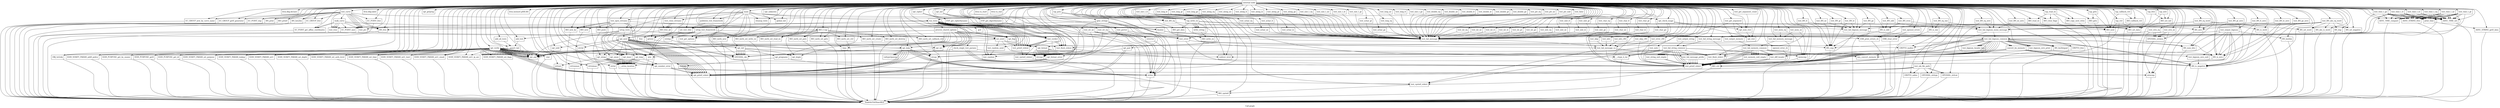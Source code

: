 digraph "Call graph" {
	label="Call graph";

	Node0x55d30aeca0b0 [shape=record,label="{external node}"];
	Node0x55d30aeca0b0 -> Node0x55d30aec8ff0;
	Node0x55d30aeca0b0 -> Node0x55d30aec9050;
	Node0x55d30aeca0b0 -> Node0x55d30af050c0;
	Node0x55d30aeca0b0 -> Node0x55d30af05130;
	Node0x55d30aeca0b0 -> Node0x55d30af051a0;
	Node0x55d30aeca0b0 -> Node0x55d30af051d0;
	Node0x55d30aeca0b0 -> Node0x55d30af052f0;
	Node0x55d30aeca0b0 -> Node0x55d30af053d0;
	Node0x55d30aeca0b0 -> Node0x55d30af05440;
	Node0x55d30aeca0b0 -> Node0x55d30af054b0;
	Node0x55d30aeca0b0 -> Node0x55d30aecb630;
	Node0x55d30aeca0b0 -> Node0x55d30aecae60;
	Node0x55d30aeca0b0 -> Node0x55d30aecaed0;
	Node0x55d30aeca0b0 -> Node0x55d30aecaf40;
	Node0x55d30aeca0b0 -> Node0x55d30aecb450;
	Node0x55d30aeca0b0 -> Node0x55d30aecb480;
	Node0x55d30aeca0b0 -> Node0x55d30aecb530;
	Node0x55d30aeca0b0 -> Node0x55d30aecbbd0;
	Node0x55d30aeca0b0 -> Node0x55d30aecbc40;
	Node0x55d30aeca0b0 -> Node0x55d30aecbce0;
	Node0x55d30aeca0b0 -> Node0x55d30aecbd80;
	Node0x55d30aeca0b0 -> Node0x55d30aecbdf0;
	Node0x55d30aeca0b0 -> Node0x55d30aea1940;
	Node0x55d30aeca0b0 -> Node0x55d30aea1970;
	Node0x55d30aeca0b0 -> Node0x55d30aea1a20;
	Node0x55d30aeca0b0 -> Node0x55d30aea1af0;
	Node0x55d30aeca0b0 -> Node0x55d30aea1b90;
	Node0x55d30aeca0b0 -> Node0x55d30aea1c00;
	Node0x55d30aeca0b0 -> Node0x55d30aea20c0;
	Node0x55d30aeca0b0 -> Node0x55d30aea2160;
	Node0x55d30aeca0b0 -> Node0x55d30aea21d0;
	Node0x55d30aeca0b0 -> Node0x55d30aea2270;
	Node0x55d30aeca0b0 -> Node0x55d30aea22a0;
	Node0x55d30aeca0b0 -> Node0x55d30aea2350;
	Node0x55d30aeca0b0 -> Node0x55d30aea2380;
	Node0x55d30aeca0b0 -> Node0x55d30aea23f0;
	Node0x55d30aeca0b0 -> Node0x55d30aea2610;
	Node0x55d30aeca0b0 -> Node0x55d30aea2680;
	Node0x55d30aeca0b0 -> Node0x55d30aec9020;
	Node0x55d30aeca0b0 -> Node0x55d30aea2720;
	Node0x55d30aeca0b0 -> Node0x55d30aea2890;
	Node0x55d30aeca0b0 -> Node0x55d30aea28c0;
	Node0x55d30aeca0b0 -> Node0x55d30b13bfd0;
	Node0x55d30aeca0b0 -> Node0x55d30b13c000;
	Node0x55d30aeca0b0 -> Node0x55d30b13c0e0;
	Node0x55d30aeca0b0 -> Node0x55d30af04fe0;
	Node0x55d30aeca0b0 -> Node0x55d30b13c110;
	Node0x55d30aeca0b0 -> Node0x55d30b13c2d0;
	Node0x55d30aeca0b0 -> Node0x55d30b13c340;
	Node0x55d30aeca0b0 -> Node0x55d30b13c3b0;
	Node0x55d30aeca0b0 -> Node0x55d30b13c420;
	Node0x55d30aeca0b0 -> Node0x55d30b13c490;
	Node0x55d30aeca0b0 -> Node0x55d30b13c500;
	Node0x55d30aeca0b0 -> Node0x55d30b13c570;
	Node0x55d30aeca0b0 -> Node0x55d30b13c5e0;
	Node0x55d30aeca0b0 -> Node0x55d30b13c650;
	Node0x55d30aeca0b0 -> Node0x55d30b13c6c0;
	Node0x55d30aeca0b0 -> Node0x55d30b13c730;
	Node0x55d30aeca0b0 -> Node0x55d30b13cfb0;
	Node0x55d30aeca0b0 -> Node0x55d30b13d020;
	Node0x55d30aeca0b0 -> Node0x55d30b13d090;
	Node0x55d30aeca0b0 -> Node0x55d30b13d100;
	Node0x55d30aeca0b0 -> Node0x55d30aec9080;
	Node0x55d30aeca0b0 -> Node0x55d30b13d4a0;
	Node0x55d30aeca0b0 -> Node0x55d30b13d430;
	Node0x55d30aeca0b0 -> Node0x55d30b13b750;
	Node0x55d30aeca0b0 -> Node0x55d30b13b820;
	Node0x55d30aeca0b0 -> Node0x55d30b13b890;
	Node0x55d30aeca0b0 -> Node0x55d30b13b900;
	Node0x55d30aeca0b0 -> Node0x55d30b13b970;
	Node0x55d30aeca0b0 -> Node0x55d30b13ba10;
	Node0x55d30aeca0b0 -> Node0x55d30b13ba40;
	Node0x55d30aeca0b0 -> Node0x55d30b13bb90;
	Node0x55d30aeca0b0 -> Node0x55d30b13bc00;
	Node0x55d30aeca0b0 -> Node0x55d30b13bce0;
	Node0x55d30aeca0b0 -> Node0x55d30b13bd50;
	Node0x55d30aeca0b0 -> Node0x55d30b13be50;
	Node0x55d30aeca0b0 -> Node0x55d30b13bec0;
	Node0x55d30aeca0b0 -> Node0x55d30b13e590;
	Node0x55d30aeca0b0 -> Node0x55d30b13e600;
	Node0x55d30aeca0b0 -> Node0x55d30b13e6d0;
	Node0x55d30aeca0b0 -> Node0x55d30b13e770;
	Node0x55d30aeca0b0 -> Node0x55d30b13e7e0;
	Node0x55d30aeca0b0 -> Node0x55d30b13e8b0;
	Node0x55d30aeca0b0 -> Node0x55d30af05050;
	Node0x55d30aeca0b0 -> Node0x55d30b13e950;
	Node0x55d30aeca0b0 -> Node0x55d30b13ea20;
	Node0x55d30aeca0b0 -> Node0x55d30b13eac0;
	Node0x55d30aeca0b0 -> Node0x55d30b13eb30;
	Node0x55d30aeca0b0 -> Node0x55d30b13eba0;
	Node0x55d30aeca0b0 -> Node0x55d30af081e0;
	Node0x55d30aeca0b0 -> Node0x55d30af08470;
	Node0x55d30aeca0b0 -> Node0x55d30af084e0;
	Node0x55d30aeca0b0 -> Node0x55d30af08580;
	Node0x55d30aeca0b0 -> Node0x55d30af08620;
	Node0x55d30aeca0b0 -> Node0x55d30af086c0;
	Node0x55d30aeca0b0 -> Node0x55d30b13ed30;
	Node0x55d30aeca0b0 -> Node0x55d30af08f10;
	Node0x55d30aeca0b0 -> Node0x55d30af08fb0;
	Node0x55d30aeca0b0 -> Node0x55d30af09020;
	Node0x55d30aeca0b0 -> Node0x55d30af09260;
	Node0x55d30aeca0b0 -> Node0x55d30af09300;
	Node0x55d30aeca0b0 -> Node0x55d30af09480;
	Node0x55d30aeca0b0 -> Node0x55d30af094b0;
	Node0x55d30aeca0b0 -> Node0x55d30af09560;
	Node0x55d30aeca0b0 -> Node0x55d30af096e0;
	Node0x55d30aeca0b0 -> Node0x55d30af097e0;
	Node0x55d30aeca0b0 -> Node0x55d30af09ab0;
	Node0x55d30aeca0b0 -> Node0x55d30af09b50;
	Node0x55d30aeca0b0 -> Node0x55d30af09a40;
	Node0x55d30aeca0b0 -> Node0x55d30aea1b60;
	Node0x55d30aeca0b0 -> Node0x55d30af08210;
	Node0x55d30aeca0b0 -> Node0x55d30af09050;
	Node0x55d30aeca0b0 -> Node0x55d30af08760;
	Node0x55d30aeca0b0 -> Node0x55d30af082c0;
	Node0x55d30aeca0b0 -> Node0x55d30b13bc30;
	Node0x55d30aeca0b0 -> Node0x55d30af09d10;
	Node0x55d30aeca0b0 -> Node0x55d30af0a1c0;
	Node0x55d30aeca0b0 -> Node0x55d30af09db0;
	Node0x55d30aeca0b0 -> Node0x55d30af0a420;
	Node0x55d30aeca0b0 -> Node0x55d30af09d40;
	Node0x55d30aeca0b0 -> Node0x55d30af0a610;
	Node0x55d30aeca0b0 -> Node0x55d30af09ef0;
	Node0x55d30aeca0b0 -> Node0x55d30af0a6b0;
	Node0x55d30aeca0b0 -> Node0x55d30af09f60;
	Node0x55d30aeca0b0 -> Node0x55d30af0a810;
	Node0x55d30aeca0b0 -> Node0x55d30af09fd0;
	Node0x55d30aeca0b0 -> Node0x55d30af0a990;
	Node0x55d30aeca0b0 -> Node0x55d30af0a040;
	Node0x55d30aeca0b0 -> Node0x55d30b13d580;
	Node0x55d30aeca0b0 -> Node0x55d30af0a0b0;
	Node0x55d30aeca0b0 -> Node0x55d30b13d670;
	Node0x55d30aeca0b0 -> Node0x55d30af0a120;
	Node0x55d30aeca0b0 -> Node0x55d30af0a230;
	Node0x55d30aeca0b0 -> Node0x55d30b13d710;
	Node0x55d30aeca0b0 -> Node0x55d30af0a260;
	Node0x55d30aeca0b0 -> Node0x55d30af0aa30;
	Node0x55d30aeca0b0 -> Node0x55d30af0a750;
	Node0x55d30aeca0b0 -> Node0x55d30af0a4c0;
	Node0x55d30aeca0b0 -> Node0x55d30af0a450;
	Node0x55d30aeca0b0 -> Node0x55d30af0a570;
	Node0x55d30aeca0b0 -> Node0x55d30af0a2d0;
	Node0x55d30aeca0b0 -> Node0x55d30b13d980;
	Node0x55d30aeca0b0 -> Node0x55d30af09810;
	Node0x55d30aeca0b0 -> Node0x55d30b13da50;
	Node0x55d30aeca0b0 -> Node0x55d30b13da80;
	Node0x55d30aeca0b0 -> Node0x55d30b13dd80;
	Node0x55d30aeca0b0 -> Node0x55d30b13de60;
	Node0x55d30aeca0b0 -> Node0x55d30aec90b0;
	Node0x55d30aeca0b0 -> Node0x55d30b13de90;
	Node0x55d30aeca0b0 -> Node0x55d30b13dfc0;
	Node0x55d30aeca0b0 -> Node0x55d30b13e110;
	Node0x55d30aeca0b0 -> Node0x55d30b13e140;
	Node0x55d30aeca0b0 -> Node0x55d30b13e2b0;
	Node0x55d30aeca0b0 -> Node0x55d30b13e2e0;
	Node0x55d30aeca0b0 -> Node0x55d30b13e350;
	Node0x55d30aeca0b0 -> Node0x55d30b13e520;
	Node0x55d30aeca0b0 -> Node0x55d30af0aad0;
	Node0x55d30aeca0b0 -> Node0x55d30af0ab70;
	Node0x55d30aeca0b0 -> Node0x55d30af0ac10;
	Node0x55d30aeca0b0 -> Node0x55d30af0acb0;
	Node0x55d30aeca0b0 -> Node0x55d30af0ad50;
	Node0x55d30aeca0b0 -> Node0x55d30af0adf0;
	Node0x55d30aeca0b0 -> Node0x55d30af0ae90;
	Node0x55d30aeca0b0 -> Node0x55d30af0af30;
	Node0x55d30aeca0b0 -> Node0x55d30af0afd0;
	Node0x55d30aeca0b0 -> Node0x55d30af0b070;
	Node0x55d30aeca0b0 -> Node0x55d30af0b110;
	Node0x55d30aeca0b0 -> Node0x55d30af0b1b0;
	Node0x55d30aeca0b0 -> Node0x55d30af0b250;
	Node0x55d30aeca0b0 -> Node0x55d30af0b2f0;
	Node0x55d30aeca0b0 -> Node0x55d30af0b390;
	Node0x55d30aeca0b0 -> Node0x55d30af0b430;
	Node0x55d30aeca0b0 -> Node0x55d30af0b4d0;
	Node0x55d30aeca0b0 -> Node0x55d30af0b570;
	Node0x55d30aeca0b0 -> Node0x55d30af0b610;
	Node0x55d30aeca0b0 -> Node0x55d30af0b6b0;
	Node0x55d30aeca0b0 -> Node0x55d30af0b750;
	Node0x55d30aeca0b0 -> Node0x55d30af0b7f0;
	Node0x55d30aeca0b0 -> Node0x55d30af0b890;
	Node0x55d30aeca0b0 -> Node0x55d30af0b930;
	Node0x55d30aeca0b0 -> Node0x55d30af0b9d0;
	Node0x55d30aeca0b0 -> Node0x55d30af0ba70;
	Node0x55d30aeca0b0 -> Node0x55d30af0bb10;
	Node0x55d30aeca0b0 -> Node0x55d30af0bbb0;
	Node0x55d30aeca0b0 -> Node0x55d30af0bc50;
	Node0x55d30aeca0b0 -> Node0x55d30af0bcf0;
	Node0x55d30aeca0b0 -> Node0x55d30af0bd90;
	Node0x55d30aeca0b0 -> Node0x55d30af0be30;
	Node0x55d30aeca0b0 -> Node0x55d30af0bed0;
	Node0x55d30aeca0b0 -> Node0x55d30af0bf70;
	Node0x55d30aeca0b0 -> Node0x55d30af0c010;
	Node0x55d30aeca0b0 -> Node0x55d30aebec20;
	Node0x55d30aeca0b0 -> Node0x55d30aebecc0;
	Node0x55d30aeca0b0 -> Node0x55d30aebed60;
	Node0x55d30aeca0b0 -> Node0x55d30aebee00;
	Node0x55d30aeca0b0 -> Node0x55d30aebeea0;
	Node0x55d30aeca0b0 -> Node0x55d30aebef40;
	Node0x55d30aeca0b0 -> Node0x55d30aebefe0;
	Node0x55d30aeca0b0 -> Node0x55d30aebf080;
	Node0x55d30aeca0b0 -> Node0x55d30aebf120;
	Node0x55d30aeca0b0 -> Node0x55d30aebf1c0;
	Node0x55d30aeca0b0 -> Node0x55d30aebf260;
	Node0x55d30aeca0b0 -> Node0x55d30aebf300;
	Node0x55d30aeca0b0 -> Node0x55d30aebf3a0;
	Node0x55d30aeca0b0 -> Node0x55d30aebf440;
	Node0x55d30aeca0b0 -> Node0x55d30af05240;
	Node0x55d30aeca0b0 -> Node0x55d30af05520;
	Node0x55d30aeca0b0 -> Node0x55d30aebf540;
	Node0x55d30aeca0b0 -> Node0x55d30aebf5e0;
	Node0x55d30aeca0b0 -> Node0x55d30aebf7a0;
	Node0x55d30aeca0b0 -> Node0x55d30aebf7d0;
	Node0x55d30aeca0b0 -> Node0x55d30aebf940;
	Node0x55d30aeca0b0 -> Node0x55d30aebfa40;
	Node0x55d30aeca0b0 -> Node0x55d30aebfa70;
	Node0x55d30aeca0b0 -> Node0x55d30aebfbb0;
	Node0x55d30aeca0b0 -> Node0x55d30aebfcc0;
	Node0x55d30aeca0b0 -> Node0x55d30af05590;
	Node0x55d30aeca0b0 -> Node0x55d30aebfcf0;
	Node0x55d30aeca0b0 -> Node0x55d30aebfee0;
	Node0x55d30aeca0b0 -> Node0x55d30aebff50;
	Node0x55d30aeca0b0 -> Node0x55d30aec00b0;
	Node0x55d30aeca0b0 -> Node0x55d30aec00e0;
	Node0x55d30aeca0b0 -> Node0x55d30aec01a0;
	Node0x55d30aeca0b0 -> Node0x55d30aec0260;
	Node0x55d30aeca0b0 -> Node0x55d30aec0360;
	Node0x55d30aeca0b0 -> Node0x55d30aec04e0;
	Node0x55d30aeca0b0 -> Node0x55d30aec0510;
	Node0x55d30aeca0b0 -> Node0x55d30aec0580;
	Node0x55d30aeca0b0 -> Node0x55d30aec06d0;
	Node0x55d30aeca0b0 -> Node0x55d30aec0740;
	Node0x55d30aeca0b0 -> Node0x55d30aec0890;
	Node0x55d30aeca0b0 -> Node0x55d30aec0900;
	Node0x55d30aeca0b0 -> Node0x55d30aec0a90;
	Node0x55d30aeca0b0 -> Node0x55d30aec0b30;
	Node0x55d30aeca0b0 -> Node0x55d30aec0ba0;
	Node0x55d30aeca0b0 -> Node0x55d30aec0c90;
	Node0x55d30aeca0b0 -> Node0x55d30aec0cc0;
	Node0x55d30aeca0b0 -> Node0x55d30aec0dc0;
	Node0x55d30aeca0b0 -> Node0x55d30aec0df0;
	Node0x55d30aeca0b0 -> Node0x55d30aec10f0;
	Node0x55d30aeca0b0 -> Node0x55d30aec1160;
	Node0x55d30aeca0b0 -> Node0x55d30aec1190;
	Node0x55d30aeca0b0 -> Node0x55d30aec1240;
	Node0x55d30aeca0b0 -> Node0x55d30aec1450;
	Node0x55d30aeca0b0 -> Node0x55d30aec14c0;
	Node0x55d30aeca0b0 -> Node0x55d30aec14f0;
	Node0x55d30aeca0b0 -> Node0x55d30aec1720;
	Node0x55d30aeca0b0 -> Node0x55d30aec17f0;
	Node0x55d30aeca0b0 -> Node0x55d30aec18f0;
	Node0x55d30aeca0b0 -> Node0x55d30aec1920;
	Node0x55d30aeca0b0 -> Node0x55d30aec1aa0;
	Node0x55d30aeca0b0 -> Node0x55d30aec1c20;
	Node0x55d30aeca0b0 -> Node0x55d30aec1da0;
	Node0x55d30aeca0b0 -> Node0x55d30aec1f20;
	Node0x55d30aeca0b0 -> Node0x55d30aebf610;
	Node0x55d30aeca0b0 -> Node0x55d30aec23c0;
	Node0x55d30aeca0b0 -> Node0x55d30aec28c0;
	Node0x55d30aeca0b0 -> Node0x55d30aebfe20;
	Node0x55d30aeca0b0 -> Node0x55d30aec2a50;
	Node0x55d30aeca0b0 -> Node0x55d30aec2bc0;
	Node0x55d30aeca0b0 -> Node0x55d30aec30b0;
	Node0x55d30aeca0b0 -> Node0x55d30aebfff0;
	Node0x55d30aeca0b0 -> Node0x55d30aec3300;
	Node0x55d30aeca0b0 -> Node0x55d30aec3370;
	Node0x55d30aeca0b0 -> Node0x55d30aebfc50;
	Node0x55d30aeca0b0 -> Node0x55d30aec35e0;
	Node0x55d30aeca0b0 -> Node0x55d30af09880;
	Node0x55d30aec9050 [shape=record,label="{setup_tests}"];
	Node0x55d30aec9050 -> Node0x55d30aec9020;
	Node0x55d30aec9050 -> Node0x55d30aec90b0;
	Node0x55d30aec9050 -> Node0x55d30aec9080;
	Node0x55d30aec9050 -> Node0x55d30af04fe0;
	Node0x55d30aec9050 -> Node0x55d30aec9020;
	Node0x55d30aec9050 -> Node0x55d30af05050;
	Node0x55d30aec8ff0 [shape=record,label="{test_get_options}"];
	Node0x55d30af050c0 [shape=record,label="{llvm.dbg.declare}"];
	Node0x55d30af05130 [shape=record,label="{test_curve}"];
	Node0x55d30af05130 -> Node0x55d30af051a0;
	Node0x55d30af05130 -> Node0x55d30af05240;
	Node0x55d30af05130 -> Node0x55d30af051d0;
	Node0x55d30af05130 -> Node0x55d30af052f0;
	Node0x55d30af05130 -> Node0x55d30af05240;
	Node0x55d30af05130 -> Node0x55d30af05360;
	Node0x55d30af05130 -> Node0x55d30af05240;
	Node0x55d30af05130 -> Node0x55d30af053d0;
	Node0x55d30af05130 -> Node0x55d30af05440;
	Node0x55d30af05130 -> Node0x55d30af054b0;
	Node0x55d30af05130 -> Node0x55d30af05520;
	Node0x55d30af05130 -> Node0x55d30af05240;
	Node0x55d30af05130 -> Node0x55d30af05590;
	Node0x55d30af05130 -> Node0x55d30aecae60;
	Node0x55d30af05130 -> Node0x55d30aecaed0;
	Node0x55d30af05130 -> Node0x55d30aecaf40;
	Node0x55d30af05130 -> Node0x55d30aecaf40;
	Node0x55d30aecbd80 [shape=record,label="{opt_getprog}"];
	Node0x55d30aecbdf0 [shape=record,label="{opt_init}"];
	Node0x55d30aecbdf0 -> Node0x55d30aea1940;
	Node0x55d30aecbdf0 -> Node0x55d30aecbbd0;
	Node0x55d30aecbdf0 -> Node0x55d30aea1970;
	Node0x55d30aecbdf0 -> Node0x55d30aea1970;
	Node0x55d30aecbdf0 -> Node0x55d30aea1970;
	Node0x55d30aecbdf0 -> Node0x55d30aea1a20;
	Node0x55d30aecbdf0 -> Node0x55d30aea1970;
	Node0x55d30aecbdf0 -> Node0x55d30aea1970;
	Node0x55d30aecbdf0 -> Node0x55d30aea1970;
	Node0x55d30aea1940 [shape=record,label="{opt_begin}"];
	Node0x55d30aea1970 [shape=record,label="{OPENSSL_die}"];
	Node0x55d30aea1970 -> Node0x55d30aec8fc0;
	Node0x55d30aea1a20 [shape=record,label="{strcmp}"];
	Node0x55d30aea1a20 -> Node0x55d30aec8fc0;
	Node0x55d30aea1af0 [shape=record,label="{opt_format_error}"];
	Node0x55d30aea1af0 -> Node0x55d30aea1b60;
	Node0x55d30aea1af0 -> Node0x55d30aea1b60;
	Node0x55d30aea1af0 -> Node0x55d30aea1b60;
	Node0x55d30aea2720 [shape=record,label="{strtoimax}"];
	Node0x55d30aea2720 -> Node0x55d30aec8fc0;
	Node0x55d30aea1b90 [shape=record,label="{opt_format}"];
	Node0x55d30aea1b90 -> Node0x55d30aea1af0;
	Node0x55d30aea1b90 -> Node0x55d30aea1af0;
	Node0x55d30aea1b90 -> Node0x55d30aea1af0;
	Node0x55d30aea1b90 -> Node0x55d30aea1a20;
	Node0x55d30aea1b90 -> Node0x55d30aea1a20;
	Node0x55d30aea1b90 -> Node0x55d30aea1af0;
	Node0x55d30aea1b90 -> Node0x55d30aea1af0;
	Node0x55d30aea1b90 -> Node0x55d30aea1af0;
	Node0x55d30aea1b90 -> Node0x55d30aea1af0;
	Node0x55d30aea1b90 -> Node0x55d30aea1af0;
	Node0x55d30aea1b90 -> Node0x55d30aea1af0;
	Node0x55d30aea1b90 -> Node0x55d30aea1a20;
	Node0x55d30aea1b90 -> Node0x55d30aea1a20;
	Node0x55d30aea1b90 -> Node0x55d30aea1af0;
	Node0x55d30aea1b90 -> Node0x55d30aea1a20;
	Node0x55d30aea1b90 -> Node0x55d30aea1a20;
	Node0x55d30aea1b90 -> Node0x55d30aea1af0;
	Node0x55d30aea1b90 -> Node0x55d30aea1a20;
	Node0x55d30aea1b90 -> Node0x55d30aea1a20;
	Node0x55d30aea1b90 -> Node0x55d30aea1a20;
	Node0x55d30aea1b90 -> Node0x55d30aea1a20;
	Node0x55d30aea1b90 -> Node0x55d30aea1af0;
	Node0x55d30aea1c00 [shape=record,label="{opt_cipher}"];
	Node0x55d30aea1c00 -> Node0x55d30aea20c0;
	Node0x55d30aea1c00 -> Node0x55d30aea1b60;
	Node0x55d30af0a810 [shape=record,label="{tap_ctrl}"];
	Node0x55d30af0a810 -> Node0x55d30af0a230;
	Node0x55d30af0a810 -> Node0x55d30af0a260;
	Node0x55d30af0a810 -> Node0x55d30b13e7e0;
	Node0x55d30af09fd0 [shape=record,label="{BIO_meth_set_ctrl}"];
	Node0x55d30af09fd0 -> Node0x55d30aec8fc0;
	Node0x55d30af0a990 [shape=record,label="{tap_new}"];
	Node0x55d30af0a990 -> Node0x55d30af0a260;
	Node0x55d30af0a990 -> Node0x55d30af0aa30;
	Node0x55d30af0a040 [shape=record,label="{BIO_meth_set_create}"];
	Node0x55d30af0a040 -> Node0x55d30aec8fc0;
	Node0x55d30b13d580 [shape=record,label="{tap_free}"];
	Node0x55d30b13d580 -> Node0x55d30af0a260;
	Node0x55d30b13d580 -> Node0x55d30af0aa30;
	Node0x55d30af0a0b0 [shape=record,label="{BIO_meth_set_destroy}"];
	Node0x55d30af0a0b0 -> Node0x55d30aec8fc0;
	Node0x55d30b13d670 [shape=record,label="{tap_callback_ctrl}"];
	Node0x55d30b13d670 -> Node0x55d30af0a230;
	Node0x55d30b13d670 -> Node0x55d30b13d710;
	Node0x55d30af0a120 [shape=record,label="{BIO_meth_set_callback_ctrl}"];
	Node0x55d30af0a120 -> Node0x55d30aec8fc0;
	Node0x55d30af0a230 [shape=record,label="{BIO_next}"];
	Node0x55d30af0a230 -> Node0x55d30aec8fc0;
	Node0x55d30b13d710 [shape=record,label="{BIO_callback_ctrl}"];
	Node0x55d30b13d710 -> Node0x55d30aec8fc0;
	Node0x55d30af0a260 [shape=record,label="{BIO_set_data}"];
	Node0x55d30af0a260 -> Node0x55d30aec8fc0;
	Node0x55d30af0aa30 [shape=record,label="{BIO_set_init}"];
	Node0x55d30af0aa30 -> Node0x55d30aec8fc0;
	Node0x55d30af0a750 [shape=record,label="{BIO_gets}"];
	Node0x55d30af0a750 -> Node0x55d30aec8fc0;
	Node0x55d30af0a4c0 [shape=record,label="{BIO_read_ex}"];
	Node0x55d30af0a4c0 -> Node0x55d30aec8fc0;
	Node0x55d30af0a450 [shape=record,label="{BIO_clear_flags}"];
	Node0x55d30af0a450 -> Node0x55d30aec8fc0;
	Node0x55d30af0a570 [shape=record,label="{BIO_copy_next_retry}"];
	Node0x55d30af0a570 -> Node0x55d30aec8fc0;
	Node0x55d30af0a2d0 [shape=record,label="{BIO_get_data}"];
	Node0x55d30af0a2d0 -> Node0x55d30aec8fc0;
	Node0x55d30af0a380 [shape=record,label="{write_string}"];
	Node0x55d30af0a380 -> Node0x55d30b13d980;
	Node0x55d30b13d980 [shape=record,label="{BIO_write_ex}"];
	Node0x55d30b13d980 -> Node0x55d30aec8fc0;
	Node0x55d30af09810 [shape=record,label="{cleanup_tests}"];
	Node0x55d30b13da50 [shape=record,label="{test_fail_message_prefix}"];
	Node0x55d30b13da50 -> Node0x55d30af09050;
	Node0x55d30b13da50 -> Node0x55d30af09050;
	Node0x55d30b13da50 -> Node0x55d30af09050;
	Node0x55d30b13da50 -> Node0x55d30af09050;
	Node0x55d30b13da50 -> Node0x55d30af09050;
	Node0x55d30b13da50 -> Node0x55d30af09050;
	Node0x55d30b13da80 [shape=record,label="{test_info_c90}"];
	Node0x55d30b13da80 -> Node0x55d30b13dd20;
	Node0x55d30b13dd20 [shape=record,label="{test_fail_message_va}"];
	Node0x55d30b13dd20 -> Node0x55d30b13da50;
	Node0x55d30b13dd20 -> Node0x55d30b13e6d0;
	Node0x55d30b13dd20 -> Node0x55d30af09050;
	Node0x55d30b13dd20 -> Node0x55d30b13e8b0;
	Node0x55d30b13dd80 [shape=record,label="{test_info}"];
	Node0x55d30b13dd80 -> Node0x55d30b13dd20;
	Node0x55d30b13de60 [shape=record,label="{test_error_c90}"];
	Node0x55d30b13de60 -> Node0x55d30b13dd20;
	Node0x55d30b13de60 -> Node0x55d30af09050;
	Node0x55d30aec1920 [shape=record,label="{test_time_t_gt}"];
	Node0x55d30aec1920 -> Node0x55d30aec14c0;
	Node0x55d30aec1920 -> Node0x55d30aec14c0;
	Node0x55d30aec1920 -> Node0x55d30aec14f0;
	Node0x55d30aec1920 -> Node0x55d30aec15a0;
	Node0x55d30aec1920 -> Node0x55d30aec15a0;
	Node0x55d30aec1920 -> Node0x55d30b13e450;
	Node0x55d30aec1920 -> Node0x55d30aec1720;
	Node0x55d30aec1920 -> Node0x55d30aec1720;
	Node0x55d30aec1aa0 [shape=record,label="{test_time_t_ge}"];
	Node0x55d30aec1aa0 -> Node0x55d30aec14c0;
	Node0x55d30aec1aa0 -> Node0x55d30aec14c0;
	Node0x55d30aec1aa0 -> Node0x55d30aec14f0;
	Node0x55d30aec1aa0 -> Node0x55d30aec15a0;
	Node0x55d30aec1aa0 -> Node0x55d30aec15a0;
	Node0x55d30aec1aa0 -> Node0x55d30b13e450;
	Node0x55d30aec1aa0 -> Node0x55d30aec1720;
	Node0x55d30aec1aa0 -> Node0x55d30aec1720;
	Node0x55d30aec1c20 [shape=record,label="{test_time_t_lt}"];
	Node0x55d30aec1c20 -> Node0x55d30aec14c0;
	Node0x55d30aec1c20 -> Node0x55d30aec14c0;
	Node0x55d30aec1c20 -> Node0x55d30aec14f0;
	Node0x55d30aec1c20 -> Node0x55d30aec15a0;
	Node0x55d30aec1c20 -> Node0x55d30aec15a0;
	Node0x55d30aec1c20 -> Node0x55d30b13e450;
	Node0x55d30aec1c20 -> Node0x55d30aec1720;
	Node0x55d30aec1c20 -> Node0x55d30aec1720;
	Node0x55d30aec1da0 [shape=record,label="{test_time_t_le}"];
	Node0x55d30aec1da0 -> Node0x55d30aec14c0;
	Node0x55d30aec1da0 -> Node0x55d30aec14c0;
	Node0x55d30aec1da0 -> Node0x55d30aec14f0;
	Node0x55d30aec1da0 -> Node0x55d30aec15a0;
	Node0x55d30aec1da0 -> Node0x55d30aec15a0;
	Node0x55d30aec1da0 -> Node0x55d30b13e450;
	Node0x55d30aec1da0 -> Node0x55d30aec1720;
	Node0x55d30aec1da0 -> Node0x55d30aec1720;
	Node0x55d30aec1f20 [shape=record,label="{openssl_error_cb}"];
	Node0x55d30aec1f20 -> Node0x55d30af09050;
	Node0x55d30aebf610 [shape=record,label="{test_fail_string_message}"];
	Node0x55d30aebf610 -> Node0x55d30aec2110;
	Node0x55d30aebf610 -> Node0x55d30af09050;
	Node0x55d30aec2110 [shape=record,label="{test_fail_string_common}"];
	Node0x55d30aec2110 -> Node0x55d30b13eac0;
	Node0x55d30aec2110 -> Node0x55d30b13da50;
	Node0x55d30aec2110 -> Node0x55d30aec2140;
	Node0x55d30aec2110 -> Node0x55d30aec2240;
	Node0x55d30aec2110 -> Node0x55d30aec2140;
	Node0x55d30aec2110 -> Node0x55d30aec2140;
	Node0x55d30aec2110 -> Node0x55d30aea1a20;
	Node0x55d30aec2110 -> Node0x55d30aec2240;
	Node0x55d30aec2110 -> Node0x55d30aec23c0;
	Node0x55d30aec2110 -> Node0x55d30aec23c0;
	Node0x55d30aec2110 -> Node0x55d30af09050;
	Node0x55d30aec2110 -> Node0x55d30aec2140;
	Node0x55d30aec2110 -> Node0x55d30af09050;
	Node0x55d30aec2110 -> Node0x55d30aec2140;
	Node0x55d30aec2110 -> Node0x55d30af09050;
	Node0x55d30aec2110 -> Node0x55d30af09050;
	Node0x55d30aec2110 -> Node0x55d30b13e8b0;
	Node0x55d30aec2140 [shape=record,label="{test_string_null_empty}"];
	Node0x55d30aec2140 -> Node0x55d30af09050;
	Node0x55d30aec2140 -> Node0x55d30af09050;
	Node0x55d30aec2240 [shape=record,label="{test_diff_header}"];
	Node0x55d30aec2240 -> Node0x55d30af09050;
	Node0x55d30aec2240 -> Node0x55d30af09050;
	Node0x55d30aec23c0 [shape=record,label="{__ctype_b_loc}"];
	Node0x55d30aec23c0 -> Node0x55d30aec8fc0;
	Node0x55d30aec28c0 [shape=record,label="{test_output_string}"];
	Node0x55d30aec28c0 -> Node0x55d30aec2110;
	Node0x55d30aebfe20 [shape=record,label="{test_fail_bignum_message}"];
	Node0x55d30aebfe20 -> Node0x55d30aec2960;
	Node0x55d30aebfe20 -> Node0x55d30af09050;
	Node0x55d30aec2960 [shape=record,label="{test_fail_bignum_common}"];
	Node0x55d30aec2960 -> Node0x55d30b13da50;
	Node0x55d30aec2960 -> Node0x55d30aec2a50;
	Node0x55d30aec2960 -> Node0x55d30aec0360;
	Node0x55d30aec2960 -> Node0x55d30aec2a50;
	Node0x55d30aec2960 -> Node0x55d30aec0360;
	Node0x55d30aec2960 -> Node0x55d30aec2990;
	Node0x55d30aec2960 -> Node0x55d30aec2b50;
	Node0x55d30aec2960 -> Node0x55d30aec2240;
	Node0x55d30aec2960 -> Node0x55d30aec2990;
	Node0x55d30aec2960 -> Node0x55d30aec2b50;
	Node0x55d30aec2960 -> Node0x55d30aec2b50;
	Node0x55d30aec2960 -> Node0x55d30aebfcf0;
	Node0x55d30aec2960 -> Node0x55d30aec2240;
	Node0x55d30aec2960 -> Node0x55d30aec2990;
	Node0x55d30aec2960 -> Node0x55d30af09300;
	Node0x55d30aec2960 -> Node0x55d30af09050;
	Node0x55d30aec2960 -> Node0x55d30aec2bc0;
	Node0x55d30aec2960 -> Node0x55d30aec2bc0;
	Node0x55d30aec2960 -> Node0x55d30aec3040;
	Node0x55d30aec2960 -> Node0x55d30aec3040;
	Node0x55d30aec2960 -> Node0x55d30af09050;
	Node0x55d30aec2960 -> Node0x55d30af09050;
	Node0x55d30aec2960 -> Node0x55d30af09050;
	Node0x55d30aec2960 -> Node0x55d30af09050;
	Node0x55d30aec2960 -> Node0x55d30af09050;
	Node0x55d30aec2960 -> Node0x55d30af09050;
	Node0x55d30aec2960 -> Node0x55d30b13e8b0;
	Node0x55d30aec2960 -> Node0x55d30aec30b0;
	Node0x55d30aec2a50 [shape=record,label="{BN_num_bits}"];
	Node0x55d30aec2a50 -> Node0x55d30aec8fc0;
	Node0x55d30aec2990 [shape=record,label="{test_bignum_header_line}"];
	Node0x55d30aec2990 -> Node0x55d30af09050;
	Node0x55d30aec2b50 [shape=record,label="{test_bignum_zero_print}"];
	Node0x55d30aec2b50 -> Node0x55d30aec3180;
	Node0x55d30aec2b50 -> Node0x55d30af09050;
	Node0x55d30aec2bc0 [shape=record,label="{BN_bn2binpad}"];
	Node0x55d30aec2bc0 -> Node0x55d30aec8fc0;
	Node0x55d30af051a0 [shape=record,label="{EC_GROUP_new_by_curve_name}"];
	Node0x55d30af051a0 -> Node0x55d30aec8fc0;
	Node0x55d30af051d0 [shape=record,label="{EC_GROUP_get0_generator}"];
	Node0x55d30af051d0 -> Node0x55d30aec8fc0;
	Node0x55d30af052f0 [shape=record,label="{EC_POINT_dup}"];
	Node0x55d30af052f0 -> Node0x55d30aec8fc0;
	Node0x55d30af05360 [shape=record,label="{walk_curve}"];
	Node0x55d30af05360 -> Node0x55d30aecb450;
	Node0x55d30af05360 -> Node0x55d30af05240;
	Node0x55d30af05360 -> Node0x55d30aecb480;
	Node0x55d30af05360 -> Node0x55d30af05520;
	Node0x55d30af05360 -> Node0x55d30aecb530;
	Node0x55d30af05360 -> Node0x55d30af05520;
	Node0x55d30af05360 -> Node0x55d30aecb480;
	Node0x55d30af05360 -> Node0x55d30af05520;
	Node0x55d30af05360 -> Node0x55d30aecaf40;
	Node0x55d30af053d0 [shape=record,label="{BN_print}"];
	Node0x55d30af053d0 -> Node0x55d30aec8fc0;
	Node0x55d30af05440 [shape=record,label="{BIO_printf}"];
	Node0x55d30af05440 -> Node0x55d30aec8fc0;
	Node0x55d30af054b0 [shape=record,label="{BN_hex2bn}"];
	Node0x55d30af054b0 -> Node0x55d30aec8fc0;
	Node0x55d30aecb630 [shape=record,label="{llvm.dbg.label}"];
	Node0x55d30aecae60 [shape=record,label="{EC_GROUP_free}"];
	Node0x55d30aecae60 -> Node0x55d30aec8fc0;
	Node0x55d30aecaed0 [shape=record,label="{EC_POINT_free}"];
	Node0x55d30aecaed0 -> Node0x55d30aec8fc0;
	Node0x55d30aecaf40 [shape=record,label="{BN_free}"];
	Node0x55d30aecaf40 -> Node0x55d30aec8fc0;
	Node0x55d30aecb450 [shape=record,label="{BN_new}"];
	Node0x55d30aecb450 -> Node0x55d30aec8fc0;
	Node0x55d30aecb480 [shape=record,label="{EC_POINT_get_affine_coordinates}"];
	Node0x55d30aecb480 -> Node0x55d30aec8fc0;
	Node0x55d30aecb530 [shape=record,label="{EC_POINT_mul}"];
	Node0x55d30aecb530 -> Node0x55d30aec8fc0;
	Node0x55d30aecbbd0 [shape=record,label="{opt_progname}"];
	Node0x55d30aecbbd0 -> Node0x55d30aecbc40;
	Node0x55d30aecbbd0 -> Node0x55d30aecbce0;
	Node0x55d30aecbc40 [shape=record,label="{strlen}"];
	Node0x55d30aecbc40 -> Node0x55d30aec8fc0;
	Node0x55d30aecbce0 [shape=record,label="{strncpy}"];
	Node0x55d30aecbce0 -> Node0x55d30aec8fc0;
	Node0x55d30af09b50 [shape=record,label="{test_get_argument}"];
	Node0x55d30af09b50 -> Node0x55d30b13b900;
	Node0x55d30af09b50 -> Node0x55d30aea1970;
	Node0x55d30af09b50 -> Node0x55d30b13b970;
	Node0x55d30af09a40 [shape=record,label="{opt_check_usage}"];
	Node0x55d30af09a40 -> Node0x55d30b13b900;
	Node0x55d30af09a40 -> Node0x55d30b13b970;
	Node0x55d30af09a40 -> Node0x55d30af09050;
	Node0x55d30af09a40 -> Node0x55d30af09050;
	Node0x55d30aea1b60 [shape=record,label="{opt_printf_stderr}"];
	Node0x55d30aea1b60 -> Node0x55d30b13e6d0;
	Node0x55d30af08210 [shape=record,label="{test_printf_stdout}"];
	Node0x55d30af08210 -> Node0x55d30b13e590;
	Node0x55d30af09050 [shape=record,label="{test_printf_stderr}"];
	Node0x55d30af09050 -> Node0x55d30b13e6d0;
	Node0x55d30af08760 [shape=record,label="{test_random}"];
	Node0x55d30af082c0 [shape=record,label="{test_random_seed}"];
	Node0x55d30af082c0 -> Node0x55d30af08760;
	Node0x55d30b13bc30 [shape=record,label="{BIO_f_tap}"];
	Node0x55d30b13bc30 -> Node0x55d30af09d10;
	Node0x55d30b13bc30 -> Node0x55d30af09db0;
	Node0x55d30b13bc30 -> Node0x55d30af09d40;
	Node0x55d30b13bc30 -> Node0x55d30af09ef0;
	Node0x55d30b13bc30 -> Node0x55d30af09f60;
	Node0x55d30b13bc30 -> Node0x55d30af09fd0;
	Node0x55d30b13bc30 -> Node0x55d30af0a040;
	Node0x55d30b13bc30 -> Node0x55d30af0a0b0;
	Node0x55d30b13bc30 -> Node0x55d30af0a120;
	Node0x55d30af09d10 [shape=record,label="{BIO_meth_new}"];
	Node0x55d30af09d10 -> Node0x55d30aec8fc0;
	Node0x55d30af0a1c0 [shape=record,label="{tap_write_ex}"];
	Node0x55d30af0a1c0 -> Node0x55d30af0a230;
	Node0x55d30af0a1c0 -> Node0x55d30af0a2d0;
	Node0x55d30af0a1c0 -> Node0x55d30af0a260;
	Node0x55d30af0a1c0 -> Node0x55d30b13eac0;
	Node0x55d30af0a1c0 -> Node0x55d30af0a380;
	Node0x55d30af0a1c0 -> Node0x55d30af0a380;
	Node0x55d30af0a1c0 -> Node0x55d30af0a380;
	Node0x55d30af0a1c0 -> Node0x55d30af0a260;
	Node0x55d30af09db0 [shape=record,label="{BIO_meth_set_write_ex}"];
	Node0x55d30af09db0 -> Node0x55d30aec8fc0;
	Node0x55d30af0a420 [shape=record,label="{tap_read_ex}"];
	Node0x55d30af0a420 -> Node0x55d30af0a230;
	Node0x55d30af0a420 -> Node0x55d30af0a4c0;
	Node0x55d30af0a420 -> Node0x55d30af0a450;
	Node0x55d30af0a420 -> Node0x55d30af0a570;
	Node0x55d30af09d40 [shape=record,label="{BIO_meth_set_read_ex}"];
	Node0x55d30af09d40 -> Node0x55d30aec8fc0;
	Node0x55d30af0a610 [shape=record,label="{tap_puts}"];
	Node0x55d30af0a610 -> Node0x55d30aecbc40;
	Node0x55d30af0a610 -> Node0x55d30af0a1c0;
	Node0x55d30af09ef0 [shape=record,label="{BIO_meth_set_puts}"];
	Node0x55d30af09ef0 -> Node0x55d30aec8fc0;
	Node0x55d30af0a6b0 [shape=record,label="{tap_gets}"];
	Node0x55d30af0a6b0 -> Node0x55d30af0a230;
	Node0x55d30af0a6b0 -> Node0x55d30af0a750;
	Node0x55d30af09f60 [shape=record,label="{BIO_meth_set_gets}"];
	Node0x55d30af09f60 -> Node0x55d30aec8fc0;
	Node0x55d30aec0b30 [shape=record,label="{test_BN_odd}"];
	Node0x55d30aec0b30 -> Node0x55d30aec0ba0;
	Node0x55d30aec0b30 -> Node0x55d30aebfff0;
	Node0x55d30aec0ba0 [shape=record,label="{BN_is_odd}"];
	Node0x55d30aec0ba0 -> Node0x55d30aec8fc0;
	Node0x55d30aec0c90 [shape=record,label="{test_BN_even}"];
	Node0x55d30aec0c90 -> Node0x55d30aec0ba0;
	Node0x55d30aec0c90 -> Node0x55d30aebfff0;
	Node0x55d30aec0cc0 [shape=record,label="{test_BN_eq_word}"];
	Node0x55d30aec0cc0 -> Node0x55d30aec0dc0;
	Node0x55d30aec0cc0 -> Node0x55d30aecb450;
	Node0x55d30aec0cc0 -> Node0x55d30aec0df0;
	Node0x55d30aec0cc0 -> Node0x55d30aebfe20;
	Node0x55d30aec0cc0 -> Node0x55d30aecaf40;
	Node0x55d30aec0dc0 [shape=record,label="{BN_is_word}"];
	Node0x55d30aec0dc0 -> Node0x55d30aec8fc0;
	Node0x55d30aec0df0 [shape=record,label="{BN_set_word}"];
	Node0x55d30aec0df0 -> Node0x55d30aec8fc0;
	Node0x55d30aec10f0 [shape=record,label="{test_BN_abs_eq_word}"];
	Node0x55d30aec10f0 -> Node0x55d30aec1160;
	Node0x55d30aec10f0 -> Node0x55d30aecb450;
	Node0x55d30aec10f0 -> Node0x55d30aec1190;
	Node0x55d30aec10f0 -> Node0x55d30aec1240;
	Node0x55d30aec10f0 -> Node0x55d30aec0df0;
	Node0x55d30aec10f0 -> Node0x55d30aebfe20;
	Node0x55d30aec10f0 -> Node0x55d30aecaf40;
	Node0x55d30aec10f0 -> Node0x55d30aecaf40;
	Node0x55d30aec1160 [shape=record,label="{BN_abs_is_word}"];
	Node0x55d30aec1160 -> Node0x55d30aec8fc0;
	Node0x55d30aec1190 [shape=record,label="{BN_dup}"];
	Node0x55d30aec1190 -> Node0x55d30aec8fc0;
	Node0x55d30aec1240 [shape=record,label="{BN_set_negative}"];
	Node0x55d30aec1240 -> Node0x55d30aec8fc0;
	Node0x55d30aec1450 [shape=record,label="{test_time_t_eq}"];
	Node0x55d30aec1450 -> Node0x55d30aec14c0;
	Node0x55d30aec1450 -> Node0x55d30aec14c0;
	Node0x55d30aec1450 -> Node0x55d30aec14f0;
	Node0x55d30aec1450 -> Node0x55d30aec15a0;
	Node0x55d30aec1450 -> Node0x55d30aec15a0;
	Node0x55d30aec1450 -> Node0x55d30b13e450;
	Node0x55d30aec1450 -> Node0x55d30aec1720;
	Node0x55d30aec1450 -> Node0x55d30aec1720;
	Node0x55d30aec14c0 [shape=record,label="{ASN1_TIME_set}"];
	Node0x55d30aec14c0 -> Node0x55d30aec8fc0;
	Node0x55d30aec14f0 [shape=record,label="{ASN1_TIME_compare}"];
	Node0x55d30aec14f0 -> Node0x55d30aec8fc0;
	Node0x55d30aec15a0 [shape=record,label="{print_time}"];
	Node0x55d30aec15a0 -> Node0x55d30aec17f0;
	Node0x55d30aec1720 [shape=record,label="{ASN1_STRING_free}"];
	Node0x55d30aec1720 -> Node0x55d30aec8fc0;
	Node0x55d30aec17f0 [shape=record,label="{ASN1_STRING_get0_data}"];
	Node0x55d30aec17f0 -> Node0x55d30aec8fc0;
	Node0x55d30aec18f0 [shape=record,label="{test_time_t_ne}"];
	Node0x55d30aec18f0 -> Node0x55d30aec14c0;
	Node0x55d30aec18f0 -> Node0x55d30aec14c0;
	Node0x55d30aec18f0 -> Node0x55d30aec14f0;
	Node0x55d30aec18f0 -> Node0x55d30aec15a0;
	Node0x55d30aec18f0 -> Node0x55d30aec15a0;
	Node0x55d30aec18f0 -> Node0x55d30b13e450;
	Node0x55d30aec18f0 -> Node0x55d30aec1720;
	Node0x55d30aec18f0 -> Node0x55d30aec1720;
	Node0x55d30aea20c0 [shape=record,label="{EVP_get_cipherbyname}"];
	Node0x55d30aea20c0 -> Node0x55d30aec8fc0;
	Node0x55d30aea2160 [shape=record,label="{opt_md}"];
	Node0x55d30aea2160 -> Node0x55d30aea21d0;
	Node0x55d30aea2160 -> Node0x55d30aea1b60;
	Node0x55d30aea21d0 [shape=record,label="{EVP_get_digestbyname}"];
	Node0x55d30aea21d0 -> Node0x55d30aec8fc0;
	Node0x55d30aea2270 [shape=record,label="{opt_pair}"];
	Node0x55d30aea2270 -> Node0x55d30aea1a20;
	Node0x55d30aea2270 -> Node0x55d30aea1b60;
	Node0x55d30aea2270 -> Node0x55d30aea1b60;
	Node0x55d30aea22a0 [shape=record,label="{opt_int}"];
	Node0x55d30aea22a0 -> Node0x55d30aea2350;
	Node0x55d30aea22a0 -> Node0x55d30aea1b60;
	Node0x55d30aea2350 [shape=record,label="{opt_long}"];
	Node0x55d30aea2350 -> Node0x55d30aea2380;
	Node0x55d30aea2350 -> Node0x55d30aea2380;
	Node0x55d30aea2350 -> Node0x55d30aea23f0;
	Node0x55d30aea2350 -> Node0x55d30aea2380;
	Node0x55d30aea2350 -> Node0x55d30aea2380;
	Node0x55d30aea2350 -> Node0x55d30aea2580;
	Node0x55d30aea2350 -> Node0x55d30aea2380;
	Node0x55d30aea2350 -> Node0x55d30aea2380;
	Node0x55d30aea2380 [shape=record,label="{__errno_location}"];
	Node0x55d30aea2380 -> Node0x55d30aec8fc0;
	Node0x55d30aea23f0 [shape=record,label="{strtol}"];
	Node0x55d30aea23f0 -> Node0x55d30aec8fc0;
	Node0x55d30aea2580 [shape=record,label="{opt_number_error}"];
	Node0x55d30aea2580 -> Node0x55d30aecbc40;
	Node0x55d30aea2580 -> Node0x55d30aea2680;
	Node0x55d30aea2580 -> Node0x55d30aea1b60;
	Node0x55d30aea2580 -> Node0x55d30aea1b60;
	Node0x55d30aea2610 [shape=record,label="{llvm.memset.p0i8.i64}"];
	Node0x55d30aea2680 [shape=record,label="{strncmp}"];
	Node0x55d30aea2680 -> Node0x55d30aec8fc0;
	Node0x55d30aec9020 [shape=record,label="{opt_imax}"];
	Node0x55d30aec9020 -> Node0x55d30aea2380;
	Node0x55d30aec9020 -> Node0x55d30aea2380;
	Node0x55d30aec9020 -> Node0x55d30aea2720;
	Node0x55d30aec9020 -> Node0x55d30aea2380;
	Node0x55d30aec9020 -> Node0x55d30aea2380;
	Node0x55d30aec9020 -> Node0x55d30aea2580;
	Node0x55d30aec9020 -> Node0x55d30aea2380;
	Node0x55d30aec9020 -> Node0x55d30aea2380;
	Node0x55d30aea2890 [shape=record,label="{opt_umax}"];
	Node0x55d30aea2890 -> Node0x55d30aea2380;
	Node0x55d30aea2890 -> Node0x55d30aea2380;
	Node0x55d30aea2890 -> Node0x55d30aea28c0;
	Node0x55d30aea2890 -> Node0x55d30aea2380;
	Node0x55d30aea2890 -> Node0x55d30aea2380;
	Node0x55d30aea2890 -> Node0x55d30aea2580;
	Node0x55d30aea2890 -> Node0x55d30aea2380;
	Node0x55d30aea2890 -> Node0x55d30aea2380;
	Node0x55d30aea28c0 [shape=record,label="{strtoumax}"];
	Node0x55d30aea28c0 -> Node0x55d30aec8fc0;
	Node0x55d30b13bfd0 [shape=record,label="{opt_ulong}"];
	Node0x55d30b13bfd0 -> Node0x55d30aea2380;
	Node0x55d30b13bfd0 -> Node0x55d30aea2380;
	Node0x55d30b13bfd0 -> Node0x55d30b13c000;
	Node0x55d30b13bfd0 -> Node0x55d30aea2380;
	Node0x55d30b13bfd0 -> Node0x55d30aea2380;
	Node0x55d30b13bfd0 -> Node0x55d30aea2580;
	Node0x55d30b13bfd0 -> Node0x55d30aea2380;
	Node0x55d30b13bfd0 -> Node0x55d30aea2380;
	Node0x55d30b13c000 [shape=record,label="{strtoul}"];
	Node0x55d30b13c000 -> Node0x55d30aec8fc0;
	Node0x55d30b13c0e0 [shape=record,label="{opt_verify}"];
	Node0x55d30b13c0e0 -> Node0x55d30aea1970;
	Node0x55d30b13c0e0 -> Node0x55d30aea1970;
	Node0x55d30b13c0e0 -> Node0x55d30aea1970;
	Node0x55d30b13c0e0 -> Node0x55d30af04fe0;
	Node0x55d30b13c0e0 -> Node0x55d30b13c110;
	Node0x55d30b13c0e0 -> Node0x55d30af04fe0;
	Node0x55d30b13c0e0 -> Node0x55d30aea1b60;
	Node0x55d30b13c0e0 -> Node0x55d30b13c2d0;
	Node0x55d30b13c0e0 -> Node0x55d30af04fe0;
	Node0x55d30b13c0e0 -> Node0x55d30b13c340;
	Node0x55d30b13c0e0 -> Node0x55d30af04fe0;
	Node0x55d30b13c0e0 -> Node0x55d30aea1b60;
	Node0x55d30b13c0e0 -> Node0x55d30b13c3b0;
	Node0x55d30b13c0e0 -> Node0x55d30b13c420;
	Node0x55d30b13c0e0 -> Node0x55d30b13c490;
	Node0x55d30b13c0e0 -> Node0x55d30af04fe0;
	Node0x55d30b13c0e0 -> Node0x55d30aea1b60;
	Node0x55d30b13c0e0 -> Node0x55d30af04fe0;
	Node0x55d30b13c0e0 -> Node0x55d30b13c500;
	Node0x55d30b13c0e0 -> Node0x55d30af04fe0;
	Node0x55d30b13c0e0 -> Node0x55d30aea1b60;
	Node0x55d30b13c0e0 -> Node0x55d30b13c570;
	Node0x55d30b13c0e0 -> Node0x55d30af04fe0;
	Node0x55d30b13c0e0 -> Node0x55d30b13c5e0;
	Node0x55d30b13c0e0 -> Node0x55d30b13c650;
	Node0x55d30b13c0e0 -> Node0x55d30af04fe0;
	Node0x55d30b13c0e0 -> Node0x55d30b13c5e0;
	Node0x55d30b13c0e0 -> Node0x55d30b13c6c0;
	Node0x55d30b13c0e0 -> Node0x55d30af04fe0;
	Node0x55d30b13c0e0 -> Node0x55d30aec9020;
	Node0x55d30b13c0e0 -> Node0x55d30af04fe0;
	Node0x55d30b13c0e0 -> Node0x55d30aea1b60;
	Node0x55d30b13c0e0 -> Node0x55d30b13c730;
	Node0x55d30b13c0e0 -> Node0x55d30af04fe0;
	Node0x55d30b13c0e0 -> Node0x55d30b13cfb0;
	Node0x55d30b13c0e0 -> Node0x55d30af04fe0;
	Node0x55d30b13c0e0 -> Node0x55d30b13d020;
	Node0x55d30b13c0e0 -> Node0x55d30af04fe0;
	Node0x55d30b13c0e0 -> Node0x55d30b13d090;
	Node0x55d30b13c0e0 -> Node0x55d30b13d100;
	Node0x55d30b13c0e0 -> Node0x55d30b13d100;
	Node0x55d30b13c0e0 -> Node0x55d30b13d100;
	Node0x55d30b13c0e0 -> Node0x55d30b13d100;
	Node0x55d30b13c0e0 -> Node0x55d30b13d100;
	Node0x55d30b13c0e0 -> Node0x55d30b13d100;
	Node0x55d30b13c0e0 -> Node0x55d30b13d100;
	Node0x55d30b13c0e0 -> Node0x55d30b13d100;
	Node0x55d30b13c0e0 -> Node0x55d30b13d100;
	Node0x55d30b13c0e0 -> Node0x55d30b13d100;
	Node0x55d30b13c0e0 -> Node0x55d30b13d100;
	Node0x55d30b13c0e0 -> Node0x55d30b13d100;
	Node0x55d30b13c0e0 -> Node0x55d30b13d100;
	Node0x55d30b13c0e0 -> Node0x55d30b13d100;
	Node0x55d30b13c0e0 -> Node0x55d30b13d100;
	Node0x55d30b13c0e0 -> Node0x55d30b13d100;
	Node0x55d30b13c0e0 -> Node0x55d30b13d100;
	Node0x55d30b13c0e0 -> Node0x55d30b13d100;
	Node0x55d30b13c0e0 -> Node0x55d30b13d100;
	Node0x55d30b13c0e0 -> Node0x55d30b13d100;
	Node0x55d30af04fe0 [shape=record,label="{opt_arg}"];
	Node0x55d30af084e0 [shape=record,label="{set_test_title}"];
	Node0x55d30af084e0 -> Node0x55d30af08580;
	Node0x55d30af084e0 -> Node0x55d30af08620;
	Node0x55d30af08580 [shape=record,label="{free}"];
	Node0x55d30af08580 -> Node0x55d30aec8fc0;
	Node0x55d30af08620 [shape=record,label="{strdup}"];
	Node0x55d30af08620 -> Node0x55d30aec8fc0;
	Node0x55d30af086c0 [shape=record,label="{run_tests}"];
	Node0x55d30af086c0 -> Node0x55d30af08730;
	Node0x55d30af086c0 -> Node0x55d30af08210;
	Node0x55d30af086c0 -> Node0x55d30af08210;
	Node0x55d30af086c0 -> Node0x55d30af08210;
	Node0x55d30af086c0 -> Node0x55d30b13e770;
	Node0x55d30af086c0 -> Node0x55d30af08760;
	Node0x55d30af086c0 -> Node0x55d30af08210;
	Node0x55d30af086c0 -> Node0x55d30af08210;
	Node0x55d30af086c0 -> Node0x55d30b13e770;
	Node0x55d30af086c0 -> Node0x55d30af084e0;
	Node0x55d30af086c0 -> Node0x55d30aec8fc0;
	Node0x55d30af086c0 -> Node0x55d30af08970;
	Node0x55d30af086c0 -> Node0x55d30af089e0;
	Node0x55d30af086c0 -> Node0x55d30af08210;
	Node0x55d30af086c0 -> Node0x55d30af08210;
	Node0x55d30af086c0 -> Node0x55d30b13e770;
	Node0x55d30af086c0 -> Node0x55d30af08760;
	Node0x55d30af086c0 -> Node0x55d30b13ecd0;
	Node0x55d30af086c0 -> Node0x55d30af084e0;
	Node0x55d30af086c0 -> Node0x55d30aec8fc0;
	Node0x55d30af086c0 -> Node0x55d30af089e0;
	Node0x55d30af086c0 -> Node0x55d30af08970;
	Node0x55d30af086c0 -> Node0x55d30af08970;
	Node0x55d30af086c0 -> Node0x55d30af08970;
	Node0x55d30af08730 [shape=record,label="{process_shared_options}"];
	Node0x55d30af08730 -> Node0x55d30aea1940;
	Node0x55d30af08730 -> Node0x55d30aec9080;
	Node0x55d30af08730 -> Node0x55d30aec8ff0;
	Node0x55d30af08730 -> Node0x55d30b13ba10;
	Node0x55d30af08730 -> Node0x55d30b13b820;
	Node0x55d30af08730 -> Node0x55d30af04fe0;
	Node0x55d30af08730 -> Node0x55d30b13b820;
	Node0x55d30af08730 -> Node0x55d30af04fe0;
	Node0x55d30af08730 -> Node0x55d30aea22a0;
	Node0x55d30af08730 -> Node0x55d30af04fe0;
	Node0x55d30af08730 -> Node0x55d30aea22a0;
	Node0x55d30af08730 -> Node0x55d30af04fe0;
	Node0x55d30af08730 -> Node0x55d30aea22a0;
	Node0x55d30af08730 -> Node0x55d30b13ebd0;
	Node0x55d30af08730 -> Node0x55d30b13ed00;
	Node0x55d30af08970 [shape=record,label="{test_verdict}"];
	Node0x55d30af08970 -> Node0x55d30b13e770;
	Node0x55d30af08970 -> Node0x55d30b13e8b0;
	Node0x55d30af08970 -> Node0x55d30af08210;
	Node0x55d30af08970 -> Node0x55d30b13e590;
	Node0x55d30af08970 -> Node0x55d30af08210;
	Node0x55d30af08970 -> Node0x55d30af08210;
	Node0x55d30af08970 -> Node0x55d30b13e770;
	Node0x55d30af089e0 [shape=record,label="{finalize}"];
	Node0x55d30af089e0 -> Node0x55d30b13ed30;
	Node0x55d30af089e0 -> Node0x55d30af08f10;
	Node0x55d30b13ecd0 [shape=record,label="{gcd}"];
	Node0x55d30b13c110 [shape=record,label="{OBJ_txt2obj}"];
	Node0x55d30b13c110 -> Node0x55d30aec8fc0;
	Node0x55d30b13c2d0 [shape=record,label="{X509_VERIFY_PARAM_add0_policy}"];
	Node0x55d30b13c2d0 -> Node0x55d30aec8fc0;
	Node0x55d30b13c340 [shape=record,label="{X509_PURPOSE_get_by_sname}"];
	Node0x55d30b13c340 -> Node0x55d30aec8fc0;
	Node0x55d30b13c3b0 [shape=record,label="{X509_PURPOSE_get0}"];
	Node0x55d30b13c3b0 -> Node0x55d30aec8fc0;
	Node0x55d30b13c420 [shape=record,label="{X509_PURPOSE_get_id}"];
	Node0x55d30b13c420 -> Node0x55d30aec8fc0;
	Node0x55d30b13c490 [shape=record,label="{X509_VERIFY_PARAM_set_purpose}"];
	Node0x55d30b13c490 -> Node0x55d30aec8fc0;
	Node0x55d30b13c500 [shape=record,label="{X509_VERIFY_PARAM_lookup}"];
	Node0x55d30b13c500 -> Node0x55d30aec8fc0;
	Node0x55d30b13c570 [shape=record,label="{X509_VERIFY_PARAM_set1}"];
	Node0x55d30b13c570 -> Node0x55d30aec8fc0;
	Node0x55d30b13c5e0 [shape=record,label="{atoi}"];
	Node0x55d30b13c5e0 -> Node0x55d30aec8fc0;
	Node0x55d30b13c650 [shape=record,label="{X509_VERIFY_PARAM_set_depth}"];
	Node0x55d30b13c650 -> Node0x55d30aec8fc0;
	Node0x55d30b13c6c0 [shape=record,label="{X509_VERIFY_PARAM_set_auth_level}"];
	Node0x55d30b13c6c0 -> Node0x55d30aec8fc0;
	Node0x55d30b13c730 [shape=record,label="{X509_VERIFY_PARAM_set_time}"];
	Node0x55d30b13c730 -> Node0x55d30aec8fc0;
	Node0x55d30b13cfb0 [shape=record,label="{X509_VERIFY_PARAM_set1_host}"];
	Node0x55d30b13cfb0 -> Node0x55d30aec8fc0;
	Node0x55d30b13d020 [shape=record,label="{X509_VERIFY_PARAM_set1_email}"];
	Node0x55d30b13d020 -> Node0x55d30aec8fc0;
	Node0x55d30b13d090 [shape=record,label="{X509_VERIFY_PARAM_set1_ip_asc}"];
	Node0x55d30b13d090 -> Node0x55d30aec8fc0;
	Node0x55d30b13d100 [shape=record,label="{X509_VERIFY_PARAM_set_flags}"];
	Node0x55d30b13d100 -> Node0x55d30aec8fc0;
	Node0x55d30aec9080 [shape=record,label="{opt_next}"];
	Node0x55d30aec9080 -> Node0x55d30aea1a20;
	Node0x55d30aec9080 -> Node0x55d30b13d4a0;
	Node0x55d30aec9080 -> Node0x55d30aea1a20;
	Node0x55d30aec9080 -> Node0x55d30aea1b60;
	Node0x55d30aec9080 -> Node0x55d30aea1b60;
	Node0x55d30aec9080 -> Node0x55d30b13d430;
	Node0x55d30aec9080 -> Node0x55d30aea1b60;
	Node0x55d30aec9080 -> Node0x55d30aea22a0;
	Node0x55d30aec9080 -> Node0x55d30aea1b60;
	Node0x55d30aec9080 -> Node0x55d30aec9020;
	Node0x55d30aec9080 -> Node0x55d30aea1b60;
	Node0x55d30aec9080 -> Node0x55d30aea2890;
	Node0x55d30aec9080 -> Node0x55d30aea1b60;
	Node0x55d30aec9080 -> Node0x55d30aea2350;
	Node0x55d30aec9080 -> Node0x55d30aea1b60;
	Node0x55d30aec9080 -> Node0x55d30b13bfd0;
	Node0x55d30aec9080 -> Node0x55d30aea1b60;
	Node0x55d30aec9080 -> Node0x55d30aea1b90;
	Node0x55d30aec9080 -> Node0x55d30aea1b60;
	Node0x55d30aec9080 -> Node0x55d30aea1b60;
	Node0x55d30b13d4a0 [shape=record,label="{strchr}"];
	Node0x55d30b13d4a0 -> Node0x55d30aec8fc0;
	Node0x55d30b13d430 [shape=record,label="{opt_isdir}"];
	Node0x55d30b13d430 -> Node0x55d30b13b750;
	Node0x55d30b13b750 [shape=record,label="{stat}"];
	Node0x55d30b13b750 -> Node0x55d30aec8fc0;
	Node0x55d30b13b820 [shape=record,label="{opt_flag}"];
	Node0x55d30b13b890 [shape=record,label="{opt_unknown}"];
	Node0x55d30b13b900 [shape=record,label="{opt_rest}"];
	Node0x55d30b13b970 [shape=record,label="{opt_num_rest}"];
	Node0x55d30b13b970 -> Node0x55d30b13b900;
	Node0x55d30b13ba10 [shape=record,label="{opt_help}"];
	Node0x55d30b13ba10 -> Node0x55d30aecbc40;
	Node0x55d30b13ba10 -> Node0x55d30b13bab0;
	Node0x55d30b13ba10 -> Node0x55d30aecbc40;
	Node0x55d30b13ba10 -> Node0x55d30aea1970;
	Node0x55d30b13ba10 -> Node0x55d30aea1b60;
	Node0x55d30b13ba10 -> Node0x55d30aea1b60;
	Node0x55d30b13ba10 -> Node0x55d30aea1b60;
	Node0x55d30b13ba10 -> Node0x55d30b13ba40;
	Node0x55d30b13ba10 -> Node0x55d30aecbc40;
	Node0x55d30b13ba10 -> Node0x55d30b13bab0;
	Node0x55d30b13ba10 -> Node0x55d30b13ba40;
	Node0x55d30b13ba10 -> Node0x55d30aecbc40;
	Node0x55d30b13ba10 -> Node0x55d30aea1b60;
	Node0x55d30b13ba10 -> Node0x55d30aea1b60;
	Node0x55d30b13bab0 [shape=record,label="{valtype2param}"];
	Node0x55d30b13ba40 [shape=record,label="{strcpy}"];
	Node0x55d30b13ba40 -> Node0x55d30aec8fc0;
	Node0x55d30b13bb90 [shape=record,label="{test_open_streams}"];
	Node0x55d30b13bb90 -> Node0x55d30b13bc00;
	Node0x55d30b13bb90 -> Node0x55d30b13bc00;
	Node0x55d30b13bb90 -> Node0x55d30b13bc30;
	Node0x55d30b13bb90 -> Node0x55d30b13bce0;
	Node0x55d30b13bb90 -> Node0x55d30b13bd50;
	Node0x55d30b13bb90 -> Node0x55d30aea1970;
	Node0x55d30b13bb90 -> Node0x55d30aea1970;
	Node0x55d30b13bc00 [shape=record,label="{BIO_new_fp}"];
	Node0x55d30b13bc00 -> Node0x55d30aec8fc0;
	Node0x55d30b13bce0 [shape=record,label="{BIO_new}"];
	Node0x55d30b13bce0 -> Node0x55d30aec8fc0;
	Node0x55d30b13bd50 [shape=record,label="{BIO_push}"];
	Node0x55d30b13bd50 -> Node0x55d30aec8fc0;
	Node0x55d30b13be50 [shape=record,label="{test_close_streams}"];
	Node0x55d30b13be50 -> Node0x55d30b13bec0;
	Node0x55d30b13be50 -> Node0x55d30b13bec0;
	Node0x55d30b13bec0 [shape=record,label="{BIO_free_all}"];
	Node0x55d30b13bec0 -> Node0x55d30aec8fc0;
	Node0x55d30b13e590 [shape=record,label="{test_vprintf_stdout}"];
	Node0x55d30b13e590 -> Node0x55d30b13e600;
	Node0x55d30b13e600 [shape=record,label="{BIO_vprintf}"];
	Node0x55d30b13e600 -> Node0x55d30aec8fc0;
	Node0x55d30b13e6d0 [shape=record,label="{test_vprintf_stderr}"];
	Node0x55d30b13e6d0 -> Node0x55d30b13e600;
	Node0x55d30b13e770 [shape=record,label="{test_flush_stdout}"];
	Node0x55d30b13e770 -> Node0x55d30b13e7e0;
	Node0x55d30b13e7e0 [shape=record,label="{BIO_ctrl}"];
	Node0x55d30b13e7e0 -> Node0x55d30aec8fc0;
	Node0x55d30b13e8b0 [shape=record,label="{test_flush_stderr}"];
	Node0x55d30b13e8b0 -> Node0x55d30b13e7e0;
	Node0x55d30af05050 [shape=record,label="{add_test}"];
	Node0x55d30af05050 -> Node0x55d30b13e950;
	Node0x55d30b13e950 [shape=record,label="{__assert_fail}"];
	Node0x55d30b13e950 -> Node0x55d30aec8fc0;
	Node0x55d30b13ea20 [shape=record,label="{add_all_tests}"];
	Node0x55d30b13ea20 -> Node0x55d30b13e950;
	Node0x55d30b13eac0 [shape=record,label="{subtest_level}"];
	Node0x55d30b13eb30 [shape=record,label="{setup_test_framework}"];
	Node0x55d30b13eb30 -> Node0x55d30b13eba0;
	Node0x55d30b13eb30 -> Node0x55d30b13eba0;
	Node0x55d30b13eb30 -> Node0x55d30b13c5e0;
	Node0x55d30b13eb30 -> Node0x55d30b13c5e0;
	Node0x55d30b13eb30 -> Node0x55d30b13ebd0;
	Node0x55d30b13eb30 -> Node0x55d30aec8ff0;
	Node0x55d30b13eb30 -> Node0x55d30aecbdf0;
	Node0x55d30b13eba0 [shape=record,label="{getenv}"];
	Node0x55d30b13eba0 -> Node0x55d30aec8fc0;
	Node0x55d30b13ebd0 [shape=record,label="{set_seed}"];
	Node0x55d30b13ebd0 -> Node0x55d30af081e0;
	Node0x55d30b13ebd0 -> Node0x55d30b13eac0;
	Node0x55d30b13ebd0 -> Node0x55d30af08210;
	Node0x55d30b13ebd0 -> Node0x55d30b13e770;
	Node0x55d30b13ebd0 -> Node0x55d30af082c0;
	Node0x55d30af081e0 [shape=record,label="{time}"];
	Node0x55d30af081e0 -> Node0x55d30aec8fc0;
	Node0x55d30af08470 [shape=record,label="{pulldown_test_framework}"];
	Node0x55d30af08470 -> Node0x55d30af084e0;
	Node0x55d30af0b930 [shape=record,label="{test_long_ne}"];
	Node0x55d30af0b930 -> Node0x55d30b13e450;
	Node0x55d30af0b9d0 [shape=record,label="{test_long_lt}"];
	Node0x55d30af0b9d0 -> Node0x55d30b13e450;
	Node0x55d30af0ba70 [shape=record,label="{test_long_le}"];
	Node0x55d30af0ba70 -> Node0x55d30b13e450;
	Node0x55d30af0bb10 [shape=record,label="{test_long_gt}"];
	Node0x55d30af0bb10 -> Node0x55d30b13e450;
	Node0x55d30af0bbb0 [shape=record,label="{test_long_ge}"];
	Node0x55d30af0bbb0 -> Node0x55d30b13e450;
	Node0x55d30af0bc50 [shape=record,label="{test_ulong_eq}"];
	Node0x55d30af0bc50 -> Node0x55d30b13e450;
	Node0x55d30af0bcf0 [shape=record,label="{test_ulong_ne}"];
	Node0x55d30af0bcf0 -> Node0x55d30b13e450;
	Node0x55d30af0bd90 [shape=record,label="{test_ulong_lt}"];
	Node0x55d30af0bd90 -> Node0x55d30b13e450;
	Node0x55d30af0be30 [shape=record,label="{test_ulong_le}"];
	Node0x55d30af0be30 -> Node0x55d30b13e450;
	Node0x55d30af0bed0 [shape=record,label="{test_ulong_gt}"];
	Node0x55d30af0bed0 -> Node0x55d30b13e450;
	Node0x55d30af0bf70 [shape=record,label="{test_ulong_ge}"];
	Node0x55d30af0bf70 -> Node0x55d30b13e450;
	Node0x55d30af0c010 [shape=record,label="{test_size_t_eq}"];
	Node0x55d30af0c010 -> Node0x55d30b13e450;
	Node0x55d30aebec20 [shape=record,label="{test_size_t_ne}"];
	Node0x55d30aebec20 -> Node0x55d30b13e450;
	Node0x55d30aebecc0 [shape=record,label="{test_size_t_lt}"];
	Node0x55d30aebecc0 -> Node0x55d30b13e450;
	Node0x55d30aebed60 [shape=record,label="{test_size_t_le}"];
	Node0x55d30aebed60 -> Node0x55d30b13e450;
	Node0x55d30aebee00 [shape=record,label="{test_size_t_gt}"];
	Node0x55d30aebee00 -> Node0x55d30b13e450;
	Node0x55d30aebeea0 [shape=record,label="{test_size_t_ge}"];
	Node0x55d30aebeea0 -> Node0x55d30b13e450;
	Node0x55d30b13ed30 [shape=record,label="{ERR_clear_error}"];
	Node0x55d30b13ed30 -> Node0x55d30aec8fc0;
	Node0x55d30af08f10 [shape=record,label="{ERR_print_errors_cb}"];
	Node0x55d30af08f10 -> Node0x55d30aec8fc0;
	Node0x55d30af08fb0 [shape=record,label="{llvm.va_start}"];
	Node0x55d30af09020 [shape=record,label="{llvm.va_end}"];
	Node0x55d30b13ed00 [shape=record,label="{check_single_test_params}"];
	Node0x55d30b13ed00 -> Node0x55d30aea1a20;
	Node0x55d30b13ed00 -> Node0x55d30b13c5e0;
	Node0x55d30b13ed00 -> Node0x55d30af09050;
	Node0x55d30b13ed00 -> Node0x55d30af09050;
	Node0x55d30b13ed00 -> Node0x55d30af09050;
	Node0x55d30af0b250 [shape=record,label="{test_char_lt}"];
	Node0x55d30af0b250 -> Node0x55d30b13e450;
	Node0x55d30af0b2f0 [shape=record,label="{test_char_le}"];
	Node0x55d30af0b2f0 -> Node0x55d30b13e450;
	Node0x55d30af0b390 [shape=record,label="{test_char_gt}"];
	Node0x55d30af0b390 -> Node0x55d30b13e450;
	Node0x55d30af0b430 [shape=record,label="{test_char_ge}"];
	Node0x55d30af0b430 -> Node0x55d30b13e450;
	Node0x55d30af0b4d0 [shape=record,label="{test_uchar_eq}"];
	Node0x55d30af0b4d0 -> Node0x55d30b13e450;
	Node0x55d30af0b570 [shape=record,label="{test_uchar_ne}"];
	Node0x55d30af0b570 -> Node0x55d30b13e450;
	Node0x55d30af0b610 [shape=record,label="{test_uchar_lt}"];
	Node0x55d30af0b610 -> Node0x55d30b13e450;
	Node0x55d30af0b6b0 [shape=record,label="{test_uchar_le}"];
	Node0x55d30af0b6b0 -> Node0x55d30b13e450;
	Node0x55d30af09260 [shape=record,label="{glue_strings}"];
	Node0x55d30af09260 -> Node0x55d30aecbc40;
	Node0x55d30af09260 -> Node0x55d30af09300;
	Node0x55d30af09260 -> Node0x55d30af05240;
	Node0x55d30af09260 -> Node0x55d30b13ba40;
	Node0x55d30af09260 -> Node0x55d30aecbc40;
	Node0x55d30af09300 [shape=record,label="{CRYPTO_malloc}"];
	Node0x55d30af09300 -> Node0x55d30aec8fc0;
	Node0x55d30af09480 [shape=record,label="{test_mk_file_path}"];
	Node0x55d30af09480 -> Node0x55d30aecbc40;
	Node0x55d30af09480 -> Node0x55d30aecbc40;
	Node0x55d30af09480 -> Node0x55d30aecbc40;
	Node0x55d30af09480 -> Node0x55d30af094b0;
	Node0x55d30af09480 -> Node0x55d30af09560;
	Node0x55d30af09480 -> Node0x55d30af096e0;
	Node0x55d30af09480 -> Node0x55d30af096e0;
	Node0x55d30af094b0 [shape=record,label="{CRYPTO_zalloc}"];
	Node0x55d30af094b0 -> Node0x55d30aec8fc0;
	Node0x55d30af09560 [shape=record,label="{OPENSSL_strlcpy}"];
	Node0x55d30af09560 -> Node0x55d30aec8fc0;
	Node0x55d30af096e0 [shape=record,label="{OPENSSL_strlcat}"];
	Node0x55d30af096e0 -> Node0x55d30aec8fc0;
	Node0x55d30af097e0 [shape=record,label="{main}"];
	Node0x55d30af097e0 -> Node0x55d30b13bb90;
	Node0x55d30af097e0 -> Node0x55d30af09880;
	Node0x55d30af097e0 -> Node0x55d30af09050;
	Node0x55d30af097e0 -> Node0x55d30b13eb30;
	Node0x55d30af097e0 -> Node0x55d30aec9050;
	Node0x55d30af097e0 -> Node0x55d30af086c0;
	Node0x55d30af097e0 -> Node0x55d30af09810;
	Node0x55d30af097e0 -> Node0x55d30af09a40;
	Node0x55d30af097e0 -> Node0x55d30aec8ff0;
	Node0x55d30af097e0 -> Node0x55d30b13ba10;
	Node0x55d30af097e0 -> Node0x55d30af08470;
	Node0x55d30af097e0 -> Node0x55d30b13be50;
	Node0x55d30af09ab0 [shape=record,label="{test_get_argument_count}"];
	Node0x55d30af09ab0 -> Node0x55d30b13b970;
	Node0x55d30aec90b0 [shape=record,label="{test_error}"];
	Node0x55d30aec90b0 -> Node0x55d30b13dd20;
	Node0x55d30aec90b0 -> Node0x55d30af09050;
	Node0x55d30b13de90 [shape=record,label="{test_perror}"];
	Node0x55d30b13de90 -> Node0x55d30aea2380;
	Node0x55d30b13de90 -> Node0x55d30b13dfc0;
	Node0x55d30b13de90 -> Node0x55d30aec90b0;
	Node0x55d30b13dfc0 [shape=record,label="{strerror}"];
	Node0x55d30b13dfc0 -> Node0x55d30aec8fc0;
	Node0x55d30b13e110 [shape=record,label="{test_note}"];
	Node0x55d30b13e110 -> Node0x55d30b13e6d0;
	Node0x55d30b13e110 -> Node0x55d30af09050;
	Node0x55d30b13e110 -> Node0x55d30b13e8b0;
	Node0x55d30b13e140 [shape=record,label="{test_skip}"];
	Node0x55d30b13e140 -> Node0x55d30b13dd20;
	Node0x55d30b13e2b0 [shape=record,label="{test_skip_c90}"];
	Node0x55d30b13e2b0 -> Node0x55d30b13dd20;
	Node0x55d30b13e2b0 -> Node0x55d30af09050;
	Node0x55d30b13e2e0 [shape=record,label="{test_openssl_errors}"];
	Node0x55d30b13e2e0 -> Node0x55d30af08f10;
	Node0x55d30b13e2e0 -> Node0x55d30b13ed30;
	Node0x55d30b13e350 [shape=record,label="{test_int_eq}"];
	Node0x55d30b13e350 -> Node0x55d30b13e450;
	Node0x55d30b13e450 [shape=record,label="{test_fail_message}"];
	Node0x55d30b13e450 -> Node0x55d30b13dd20;
	Node0x55d30b13e520 [shape=record,label="{test_int_ne}"];
	Node0x55d30b13e520 -> Node0x55d30b13e450;
	Node0x55d30af0aad0 [shape=record,label="{test_int_lt}"];
	Node0x55d30af0aad0 -> Node0x55d30b13e450;
	Node0x55d30af0ab70 [shape=record,label="{test_int_le}"];
	Node0x55d30af0ab70 -> Node0x55d30b13e450;
	Node0x55d30af0ac10 [shape=record,label="{test_int_gt}"];
	Node0x55d30af0ac10 -> Node0x55d30b13e450;
	Node0x55d30af0acb0 [shape=record,label="{test_int_ge}"];
	Node0x55d30af0acb0 -> Node0x55d30b13e450;
	Node0x55d30af0ad50 [shape=record,label="{test_uint_eq}"];
	Node0x55d30af0ad50 -> Node0x55d30b13e450;
	Node0x55d30af0adf0 [shape=record,label="{test_uint_ne}"];
	Node0x55d30af0adf0 -> Node0x55d30b13e450;
	Node0x55d30af0ae90 [shape=record,label="{test_uint_lt}"];
	Node0x55d30af0ae90 -> Node0x55d30b13e450;
	Node0x55d30af0af30 [shape=record,label="{test_uint_le}"];
	Node0x55d30af0af30 -> Node0x55d30b13e450;
	Node0x55d30af0afd0 [shape=record,label="{test_uint_gt}"];
	Node0x55d30af0afd0 -> Node0x55d30b13e450;
	Node0x55d30af0b070 [shape=record,label="{test_uint_ge}"];
	Node0x55d30af0b070 -> Node0x55d30b13e450;
	Node0x55d30af0b110 [shape=record,label="{test_char_eq}"];
	Node0x55d30af0b110 -> Node0x55d30b13e450;
	Node0x55d30af0b1b0 [shape=record,label="{test_char_ne}"];
	Node0x55d30af0b1b0 -> Node0x55d30b13e450;
	Node0x55d30af0b750 [shape=record,label="{test_uchar_gt}"];
	Node0x55d30af0b750 -> Node0x55d30b13e450;
	Node0x55d30af0b7f0 [shape=record,label="{test_uchar_ge}"];
	Node0x55d30af0b7f0 -> Node0x55d30b13e450;
	Node0x55d30af0b890 [shape=record,label="{test_long_eq}"];
	Node0x55d30af0b890 -> Node0x55d30b13e450;
	Node0x55d30aebef40 [shape=record,label="{test_double_eq}"];
	Node0x55d30aebef40 -> Node0x55d30b13e450;
	Node0x55d30aebefe0 [shape=record,label="{test_double_ne}"];
	Node0x55d30aebefe0 -> Node0x55d30b13e450;
	Node0x55d30aebf080 [shape=record,label="{test_double_lt}"];
	Node0x55d30aebf080 -> Node0x55d30b13e450;
	Node0x55d30aebf120 [shape=record,label="{test_double_le}"];
	Node0x55d30aebf120 -> Node0x55d30b13e450;
	Node0x55d30aebf1c0 [shape=record,label="{test_double_gt}"];
	Node0x55d30aebf1c0 -> Node0x55d30b13e450;
	Node0x55d30aebf260 [shape=record,label="{test_double_ge}"];
	Node0x55d30aebf260 -> Node0x55d30b13e450;
	Node0x55d30aebf300 [shape=record,label="{test_ptr_eq}"];
	Node0x55d30aebf300 -> Node0x55d30b13e450;
	Node0x55d30aebf3a0 [shape=record,label="{test_ptr_ne}"];
	Node0x55d30aebf3a0 -> Node0x55d30b13e450;
	Node0x55d30aebf440 [shape=record,label="{test_ptr_null}"];
	Node0x55d30aebf440 -> Node0x55d30b13e450;
	Node0x55d30af05240 [shape=record,label="{test_ptr}"];
	Node0x55d30af05240 -> Node0x55d30b13e450;
	Node0x55d30af05520 [shape=record,label="{test_true}"];
	Node0x55d30af05520 -> Node0x55d30b13e450;
	Node0x55d30aebf540 [shape=record,label="{test_false}"];
	Node0x55d30aebf540 -> Node0x55d30b13e450;
	Node0x55d30aebf5e0 [shape=record,label="{test_str_eq}"];
	Node0x55d30aebf5e0 -> Node0x55d30aea1a20;
	Node0x55d30aebf5e0 -> Node0x55d30aecbc40;
	Node0x55d30aebf5e0 -> Node0x55d30aecbc40;
	Node0x55d30aebf5e0 -> Node0x55d30aebf610;
	Node0x55d30aebf7a0 [shape=record,label="{test_str_ne}"];
	Node0x55d30aebf7a0 -> Node0x55d30aea1a20;
	Node0x55d30aebf7a0 -> Node0x55d30aecbc40;
	Node0x55d30aebf7a0 -> Node0x55d30aecbc40;
	Node0x55d30aebf7a0 -> Node0x55d30aebf610;
	Node0x55d30aebf7d0 [shape=record,label="{test_strn_eq}"];
	Node0x55d30aebf7d0 -> Node0x55d30aea2680;
	Node0x55d30aebf7d0 -> Node0x55d30aebf940;
	Node0x55d30aebf7d0 -> Node0x55d30aebf940;
	Node0x55d30aebf7d0 -> Node0x55d30aebf610;
	Node0x55d30aebf940 [shape=record,label="{OPENSSL_strnlen}"];
	Node0x55d30aebf940 -> Node0x55d30aec8fc0;
	Node0x55d30aebfa40 [shape=record,label="{test_strn_ne}"];
	Node0x55d30aebfa40 -> Node0x55d30aea2680;
	Node0x55d30aebfa40 -> Node0x55d30aebf940;
	Node0x55d30aebfa40 -> Node0x55d30aebf940;
	Node0x55d30aebfa40 -> Node0x55d30aebf610;
	Node0x55d30aebfa70 [shape=record,label="{test_mem_eq}"];
	Node0x55d30aebfa70 -> Node0x55d30aebfbb0;
	Node0x55d30aebfa70 -> Node0x55d30aebfc50;
	Node0x55d30aebfbb0 [shape=record,label="{memcmp}"];
	Node0x55d30aebfbb0 -> Node0x55d30aec8fc0;
	Node0x55d30aebfcc0 [shape=record,label="{test_mem_ne}"];
	Node0x55d30aebfcc0 -> Node0x55d30aebfbb0;
	Node0x55d30aebfcc0 -> Node0x55d30aebfc50;
	Node0x55d30af05590 [shape=record,label="{test_BN_eq}"];
	Node0x55d30af05590 -> Node0x55d30aebfcf0;
	Node0x55d30af05590 -> Node0x55d30aebfe20;
	Node0x55d30aebfcf0 [shape=record,label="{BN_cmp}"];
	Node0x55d30aebfcf0 -> Node0x55d30aec8fc0;
	Node0x55d30aebfee0 [shape=record,label="{test_BN_eq_zero}"];
	Node0x55d30aebfee0 -> Node0x55d30aebff50;
	Node0x55d30aebfee0 -> Node0x55d30aebfff0;
	Node0x55d30aebff50 [shape=record,label="{BN_is_zero}"];
	Node0x55d30aebff50 -> Node0x55d30aec8fc0;
	Node0x55d30aec00b0 [shape=record,label="{test_BN_ne}"];
	Node0x55d30aec00b0 -> Node0x55d30aebfcf0;
	Node0x55d30aec00b0 -> Node0x55d30aebfe20;
	Node0x55d30aec00e0 [shape=record,label="{test_BN_ne_zero}"];
	Node0x55d30aec00e0 -> Node0x55d30aebff50;
	Node0x55d30aec00e0 -> Node0x55d30aebfff0;
	Node0x55d30aec01a0 [shape=record,label="{test_BN_gt}"];
	Node0x55d30aec01a0 -> Node0x55d30aebfcf0;
	Node0x55d30aec01a0 -> Node0x55d30aebfe20;
	Node0x55d30aec0260 [shape=record,label="{test_BN_gt_zero}"];
	Node0x55d30aec0260 -> Node0x55d30aec0360;
	Node0x55d30aec0260 -> Node0x55d30aebff50;
	Node0x55d30aec0260 -> Node0x55d30aebfff0;
	Node0x55d30aec0360 [shape=record,label="{BN_is_negative}"];
	Node0x55d30aec0360 -> Node0x55d30aec8fc0;
	Node0x55d30aec04e0 [shape=record,label="{test_BN_ge}"];
	Node0x55d30aec04e0 -> Node0x55d30aebfcf0;
	Node0x55d30aec04e0 -> Node0x55d30aebfe20;
	Node0x55d30aec0510 [shape=record,label="{test_BN_ge_zero}"];
	Node0x55d30aec0510 -> Node0x55d30aec0360;
	Node0x55d30aec0510 -> Node0x55d30aebff50;
	Node0x55d30aec0510 -> Node0x55d30aebfff0;
	Node0x55d30aec0580 [shape=record,label="{test_BN_lt}"];
	Node0x55d30aec0580 -> Node0x55d30aebfcf0;
	Node0x55d30aec0580 -> Node0x55d30aebfe20;
	Node0x55d30aec06d0 [shape=record,label="{test_BN_lt_zero}"];
	Node0x55d30aec06d0 -> Node0x55d30aec0360;
	Node0x55d30aec06d0 -> Node0x55d30aebff50;
	Node0x55d30aec06d0 -> Node0x55d30aebfff0;
	Node0x55d30aec0740 [shape=record,label="{test_BN_le}"];
	Node0x55d30aec0740 -> Node0x55d30aebfcf0;
	Node0x55d30aec0740 -> Node0x55d30aebfe20;
	Node0x55d30aec0890 [shape=record,label="{test_BN_le_zero}"];
	Node0x55d30aec0890 -> Node0x55d30aec0360;
	Node0x55d30aec0890 -> Node0x55d30aebff50;
	Node0x55d30aec0890 -> Node0x55d30aebfff0;
	Node0x55d30aec0900 [shape=record,label="{test_BN_eq_one}"];
	Node0x55d30aec0900 -> Node0x55d30aec0a90;
	Node0x55d30aec0900 -> Node0x55d30aebfff0;
	Node0x55d30aec0a90 [shape=record,label="{BN_is_one}"];
	Node0x55d30aec0a90 -> Node0x55d30aec8fc0;
	Node0x55d30aec3040 [shape=record,label="{convert_bn_memory}"];
	Node0x55d30aec3040 -> Node0x55d30aebff50;
	Node0x55d30aec3040 -> Node0x55d30aec3250;
	Node0x55d30aec3040 -> Node0x55d30aec0360;
	Node0x55d30aec3040 -> Node0x55d30aec0360;
	Node0x55d30aec3040 -> Node0x55d30aec0360;
	Node0x55d30aec3040 -> Node0x55d30aecbc40;
	Node0x55d30aec3040 -> Node0x55d30b13ba40;
	Node0x55d30aec30b0 [shape=record,label="{CRYPTO_free}"];
	Node0x55d30aec30b0 -> Node0x55d30aec8fc0;
	Node0x55d30aec3250 [shape=record,label="{hex_convert_memory}"];
	Node0x55d30aec3180 [shape=record,label="{test_bignum_zero_null}"];
	Node0x55d30aec3180 -> Node0x55d30aec0360;
	Node0x55d30aebfff0 [shape=record,label="{test_fail_bignum_mono_message}"];
	Node0x55d30aebfff0 -> Node0x55d30aec2960;
	Node0x55d30aebfff0 -> Node0x55d30af09050;
	Node0x55d30aec3300 [shape=record,label="{test_output_bignum}"];
	Node0x55d30aec3300 -> Node0x55d30aebff50;
	Node0x55d30aec3300 -> Node0x55d30aec3180;
	Node0x55d30aec3300 -> Node0x55d30af09050;
	Node0x55d30aec3300 -> Node0x55d30aec2a50;
	Node0x55d30aec3300 -> Node0x55d30aec3370;
	Node0x55d30aec3300 -> Node0x55d30aec3250;
	Node0x55d30aec3300 -> Node0x55d30aec0360;
	Node0x55d30aec3300 -> Node0x55d30af09050;
	Node0x55d30aec3300 -> Node0x55d30aec2960;
	Node0x55d30aec3370 [shape=record,label="{BN_bn2bin}"];
	Node0x55d30aec3370 -> Node0x55d30aec8fc0;
	Node0x55d30aebfc50 [shape=record,label="{test_fail_memory_message}"];
	Node0x55d30aebfc50 -> Node0x55d30aec35b0;
	Node0x55d30aebfc50 -> Node0x55d30af09050;
	Node0x55d30aec35b0 [shape=record,label="{test_fail_memory_common}"];
	Node0x55d30aec35b0 -> Node0x55d30b13da50;
	Node0x55d30aec35b0 -> Node0x55d30aec3650;
	Node0x55d30aec35b0 -> Node0x55d30aec2240;
	Node0x55d30aec35b0 -> Node0x55d30aec3650;
	Node0x55d30aec35b0 -> Node0x55d30aec3650;
	Node0x55d30aec35b0 -> Node0x55d30aebfbb0;
	Node0x55d30aec35b0 -> Node0x55d30aec2240;
	Node0x55d30aec35b0 -> Node0x55d30aec3250;
	Node0x55d30aec35b0 -> Node0x55d30aec3250;
	Node0x55d30aec35b0 -> Node0x55d30af09050;
	Node0x55d30aec35b0 -> Node0x55d30aec3650;
	Node0x55d30aec35b0 -> Node0x55d30af09050;
	Node0x55d30aec35b0 -> Node0x55d30aec3650;
	Node0x55d30aec35b0 -> Node0x55d30af09050;
	Node0x55d30aec35b0 -> Node0x55d30af09050;
	Node0x55d30aec35b0 -> Node0x55d30b13e8b0;
	Node0x55d30aec3650 [shape=record,label="{test_memory_null_empty}"];
	Node0x55d30aec3650 -> Node0x55d30af09050;
	Node0x55d30aec3650 -> Node0x55d30af09050;
	Node0x55d30aec35e0 [shape=record,label="{test_output_memory}"];
	Node0x55d30aec35e0 -> Node0x55d30aec35b0;
	Node0x55d30af09880 [shape=record,label="{global_init}"];
}
